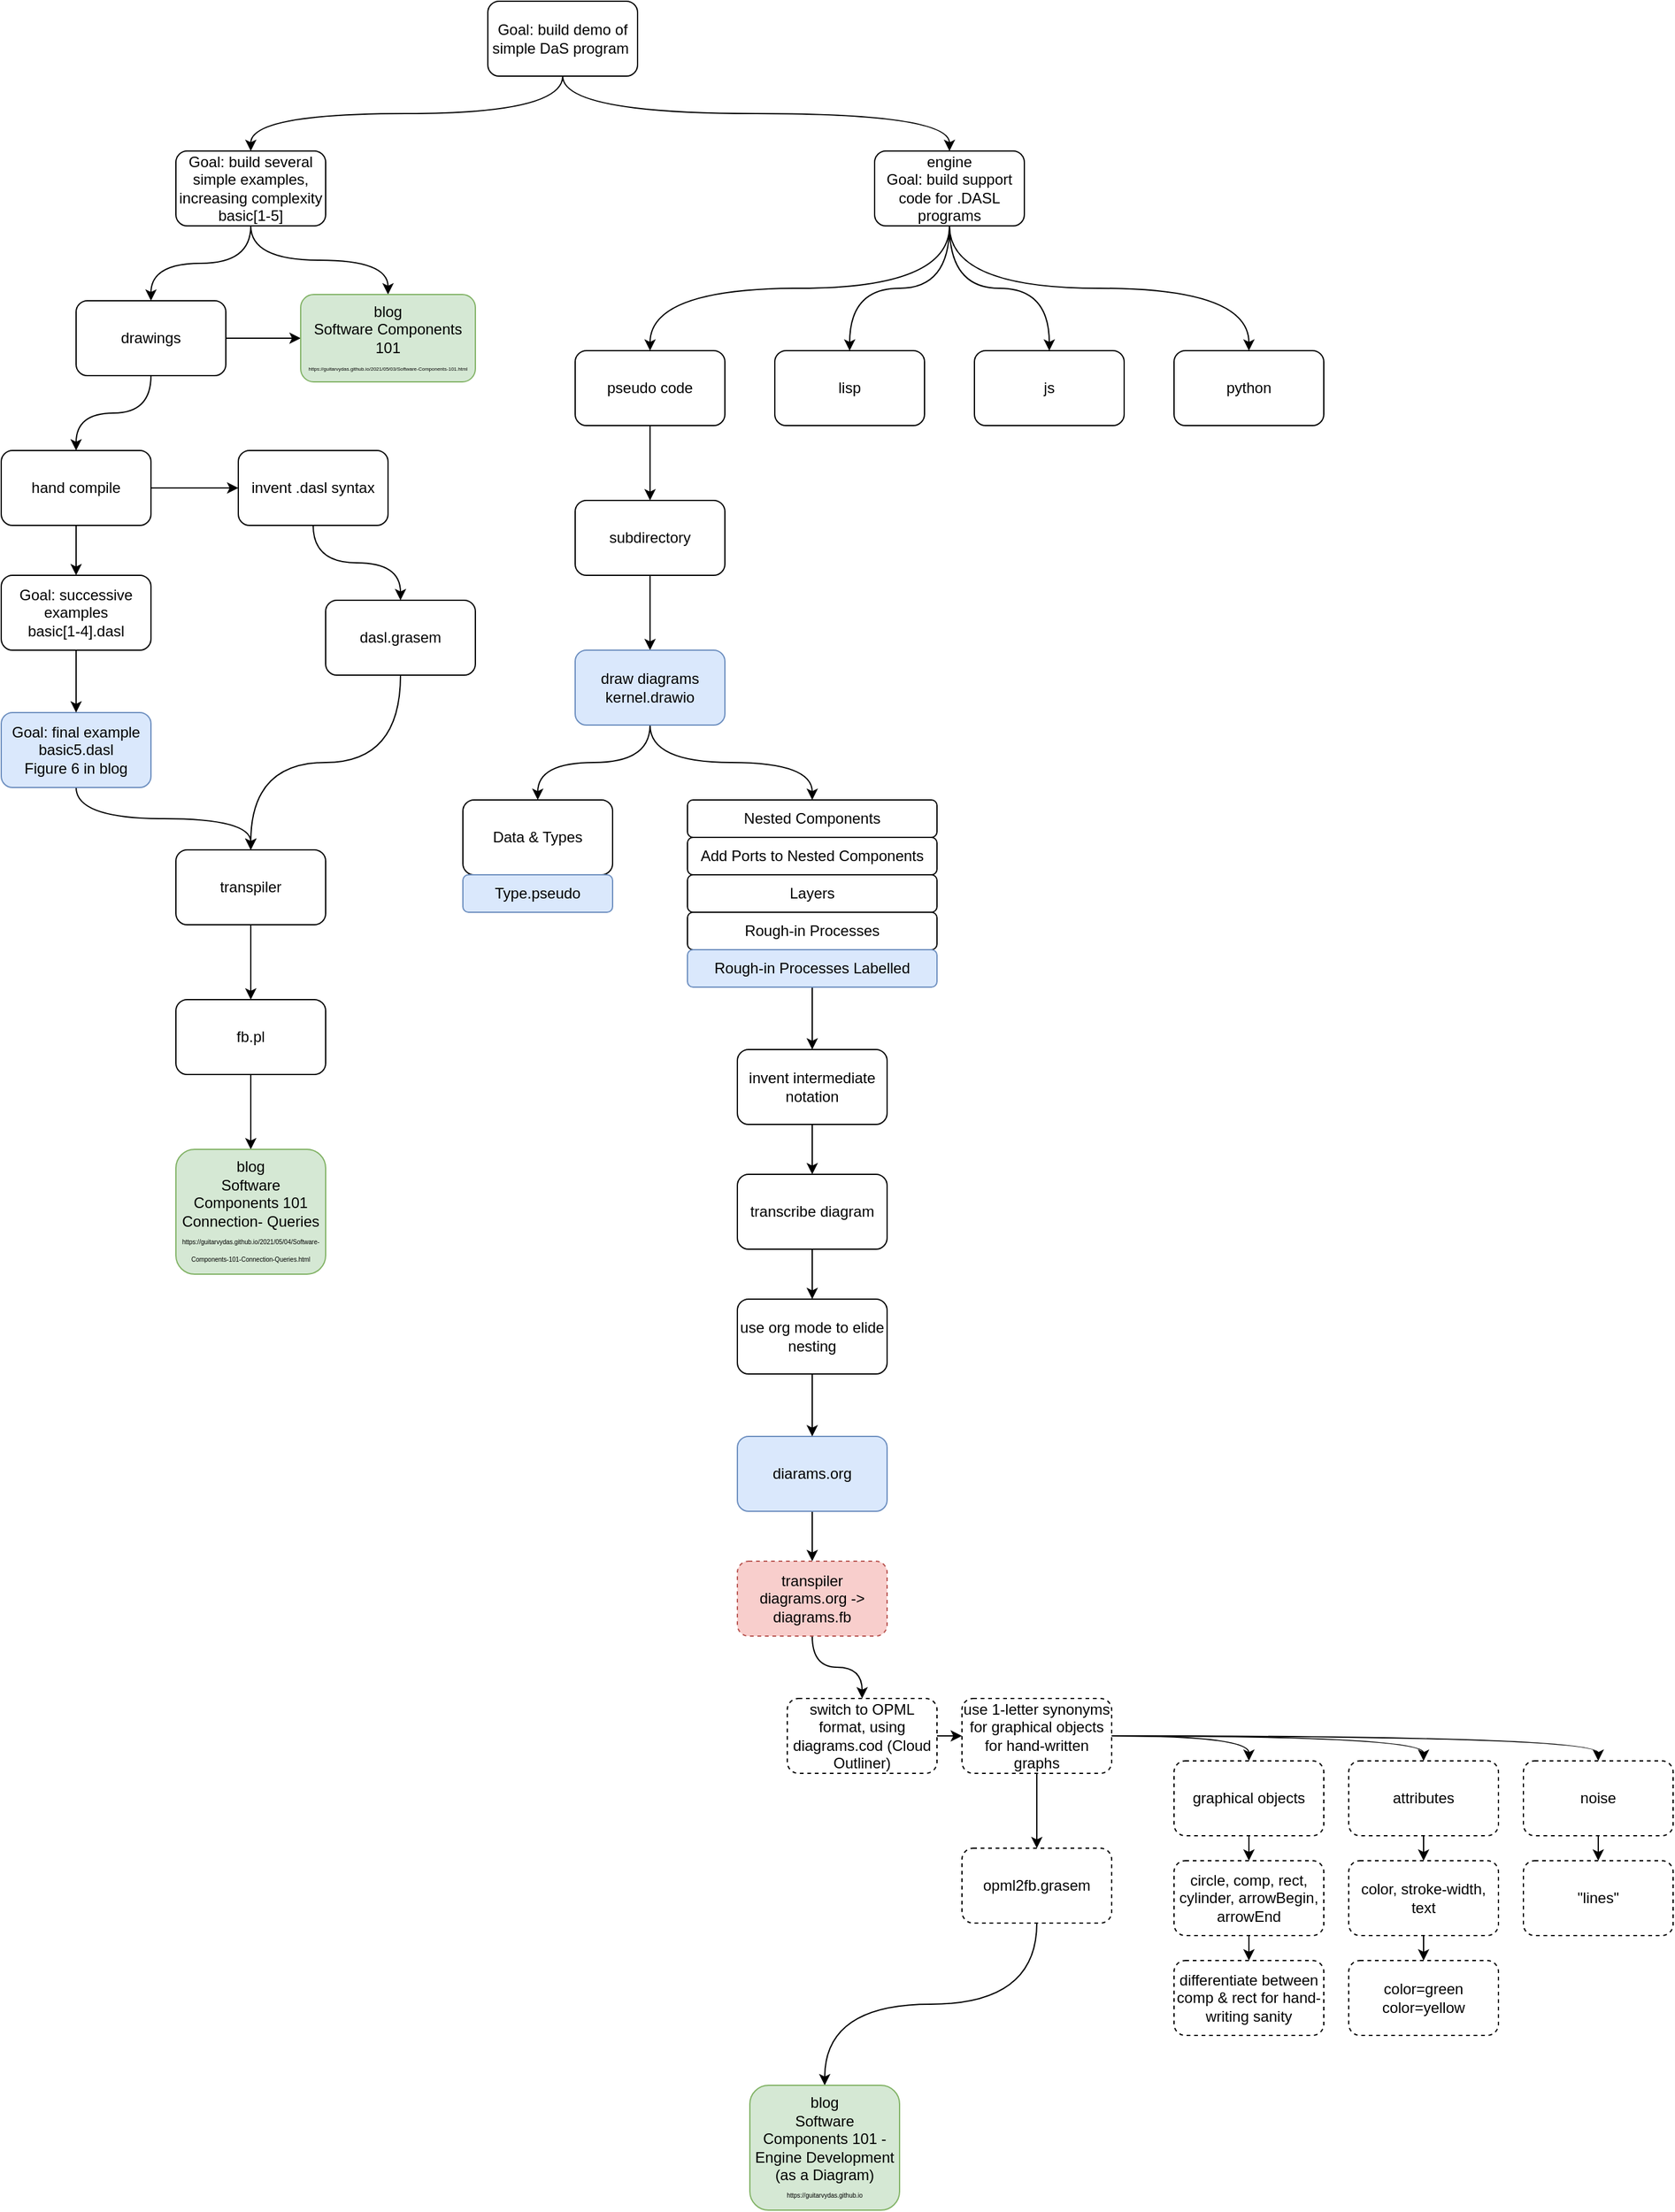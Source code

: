 <mxfile version="12.4.2" type="device" pages="1"><diagram id="KrxxzON7yAvuIMFbZhOw" name="Page-1"><mxGraphModel dx="2212" dy="1580" grid="1" gridSize="10" guides="1" tooltips="1" connect="1" arrows="1" fold="1" page="1" pageScale="1" pageWidth="1100" pageHeight="850" math="0" shadow="0"><root><mxCell id="0"/><mxCell id="1" parent="0"/><mxCell id="C79RIzUAiJEIW5vs_I7C-15" style="edgeStyle=orthogonalEdgeStyle;curved=1;orthogonalLoop=1;jettySize=auto;html=1;exitX=0.5;exitY=1;exitDx=0;exitDy=0;" parent="1" source="C79RIzUAiJEIW5vs_I7C-1" target="C79RIzUAiJEIW5vs_I7C-2" edge="1"><mxGeometry relative="1" as="geometry"/></mxCell><mxCell id="C79RIzUAiJEIW5vs_I7C-16" style="edgeStyle=orthogonalEdgeStyle;curved=1;orthogonalLoop=1;jettySize=auto;html=1;exitX=0.5;exitY=1;exitDx=0;exitDy=0;" parent="1" source="C79RIzUAiJEIW5vs_I7C-1" target="C79RIzUAiJEIW5vs_I7C-3" edge="1"><mxGeometry relative="1" as="geometry"/></mxCell><mxCell id="C79RIzUAiJEIW5vs_I7C-1" value="Goal: build demo of simple DaS program&amp;nbsp;" style="rounded=1;whiteSpace=wrap;html=1;" parent="1" vertex="1"><mxGeometry x="490" y="80" width="120" height="60" as="geometry"/></mxCell><mxCell id="C79RIzUAiJEIW5vs_I7C-19" style="edgeStyle=orthogonalEdgeStyle;curved=1;orthogonalLoop=1;jettySize=auto;html=1;exitX=0.5;exitY=1;exitDx=0;exitDy=0;entryX=0.5;entryY=0;entryDx=0;entryDy=0;" parent="1" source="C79RIzUAiJEIW5vs_I7C-2" target="C79RIzUAiJEIW5vs_I7C-4" edge="1"><mxGeometry relative="1" as="geometry"/></mxCell><mxCell id="C79RIzUAiJEIW5vs_I7C-20" style="edgeStyle=orthogonalEdgeStyle;curved=1;orthogonalLoop=1;jettySize=auto;html=1;entryX=0.5;entryY=0;entryDx=0;entryDy=0;" parent="1" source="C79RIzUAiJEIW5vs_I7C-2" target="C79RIzUAiJEIW5vs_I7C-17" edge="1"><mxGeometry relative="1" as="geometry"/></mxCell><mxCell id="C79RIzUAiJEIW5vs_I7C-2" value="Goal: build several simple examples, increasing complexity&lt;br&gt;basic[1-5]" style="rounded=1;whiteSpace=wrap;html=1;" parent="1" vertex="1"><mxGeometry x="240" y="200" width="120" height="60" as="geometry"/></mxCell><mxCell id="C79RIzUAiJEIW5vs_I7C-11" style="edgeStyle=orthogonalEdgeStyle;orthogonalLoop=1;jettySize=auto;html=1;entryX=0.5;entryY=0;entryDx=0;entryDy=0;curved=1;" parent="1" source="C79RIzUAiJEIW5vs_I7C-3" target="C79RIzUAiJEIW5vs_I7C-8" edge="1"><mxGeometry relative="1" as="geometry"/></mxCell><mxCell id="C79RIzUAiJEIW5vs_I7C-12" style="edgeStyle=orthogonalEdgeStyle;curved=1;orthogonalLoop=1;jettySize=auto;html=1;exitX=0.5;exitY=1;exitDx=0;exitDy=0;entryX=0.5;entryY=0;entryDx=0;entryDy=0;" parent="1" source="C79RIzUAiJEIW5vs_I7C-3" target="C79RIzUAiJEIW5vs_I7C-7" edge="1"><mxGeometry relative="1" as="geometry"/></mxCell><mxCell id="C79RIzUAiJEIW5vs_I7C-13" style="edgeStyle=orthogonalEdgeStyle;curved=1;orthogonalLoop=1;jettySize=auto;html=1;entryX=0.5;entryY=0;entryDx=0;entryDy=0;" parent="1" source="C79RIzUAiJEIW5vs_I7C-3" target="C79RIzUAiJEIW5vs_I7C-9" edge="1"><mxGeometry relative="1" as="geometry"/></mxCell><mxCell id="C79RIzUAiJEIW5vs_I7C-14" style="edgeStyle=orthogonalEdgeStyle;curved=1;orthogonalLoop=1;jettySize=auto;html=1;entryX=0.5;entryY=0;entryDx=0;entryDy=0;exitX=0.5;exitY=1;exitDx=0;exitDy=0;" parent="1" source="C79RIzUAiJEIW5vs_I7C-3" target="C79RIzUAiJEIW5vs_I7C-10" edge="1"><mxGeometry relative="1" as="geometry"/></mxCell><mxCell id="C79RIzUAiJEIW5vs_I7C-3" value="engine&lt;br&gt;Goal: build support code for .DASL programs" style="rounded=1;whiteSpace=wrap;html=1;" parent="1" vertex="1"><mxGeometry x="800" y="200" width="120" height="60" as="geometry"/></mxCell><mxCell id="C79RIzUAiJEIW5vs_I7C-21" style="edgeStyle=orthogonalEdgeStyle;curved=1;orthogonalLoop=1;jettySize=auto;html=1;entryX=0;entryY=0.5;entryDx=0;entryDy=0;" parent="1" source="C79RIzUAiJEIW5vs_I7C-4" target="C79RIzUAiJEIW5vs_I7C-17" edge="1"><mxGeometry relative="1" as="geometry"/></mxCell><mxCell id="C79RIzUAiJEIW5vs_I7C-25" style="edgeStyle=orthogonalEdgeStyle;curved=1;orthogonalLoop=1;jettySize=auto;html=1;exitX=0.5;exitY=1;exitDx=0;exitDy=0;entryX=0.5;entryY=0;entryDx=0;entryDy=0;" parent="1" source="C79RIzUAiJEIW5vs_I7C-4" target="C79RIzUAiJEIW5vs_I7C-5" edge="1"><mxGeometry relative="1" as="geometry"/></mxCell><mxCell id="C79RIzUAiJEIW5vs_I7C-4" value="drawings" style="rounded=1;whiteSpace=wrap;html=1;" parent="1" vertex="1"><mxGeometry x="160" y="320" width="120" height="60" as="geometry"/></mxCell><mxCell id="C79RIzUAiJEIW5vs_I7C-24" style="edgeStyle=orthogonalEdgeStyle;curved=1;orthogonalLoop=1;jettySize=auto;html=1;" parent="1" source="C79RIzUAiJEIW5vs_I7C-5" target="C79RIzUAiJEIW5vs_I7C-6" edge="1"><mxGeometry relative="1" as="geometry"/></mxCell><mxCell id="C79RIzUAiJEIW5vs_I7C-29" style="edgeStyle=orthogonalEdgeStyle;curved=1;orthogonalLoop=1;jettySize=auto;html=1;" parent="1" source="C79RIzUAiJEIW5vs_I7C-5" target="C79RIzUAiJEIW5vs_I7C-28" edge="1"><mxGeometry relative="1" as="geometry"/></mxCell><mxCell id="C79RIzUAiJEIW5vs_I7C-5" value="hand compile" style="rounded=1;whiteSpace=wrap;html=1;" parent="1" vertex="1"><mxGeometry x="100" y="440" width="120" height="60" as="geometry"/></mxCell><mxCell id="C79RIzUAiJEIW5vs_I7C-23" style="edgeStyle=orthogonalEdgeStyle;curved=1;orthogonalLoop=1;jettySize=auto;html=1;" parent="1" source="C79RIzUAiJEIW5vs_I7C-6" target="C79RIzUAiJEIW5vs_I7C-22" edge="1"><mxGeometry relative="1" as="geometry"/></mxCell><mxCell id="C79RIzUAiJEIW5vs_I7C-6" value="invent .dasl syntax" style="rounded=1;whiteSpace=wrap;html=1;" parent="1" vertex="1"><mxGeometry x="290" y="440" width="120" height="60" as="geometry"/></mxCell><mxCell id="C79RIzUAiJEIW5vs_I7C-38" style="edgeStyle=orthogonalEdgeStyle;curved=1;orthogonalLoop=1;jettySize=auto;html=1;exitX=0.5;exitY=1;exitDx=0;exitDy=0;" parent="1" source="C79RIzUAiJEIW5vs_I7C-7" target="C79RIzUAiJEIW5vs_I7C-37" edge="1"><mxGeometry relative="1" as="geometry"/></mxCell><mxCell id="C79RIzUAiJEIW5vs_I7C-7" value="pseudo code" style="rounded=1;whiteSpace=wrap;html=1;" parent="1" vertex="1"><mxGeometry x="560" y="360" width="120" height="60" as="geometry"/></mxCell><mxCell id="C79RIzUAiJEIW5vs_I7C-8" value="lisp" style="rounded=1;whiteSpace=wrap;html=1;" parent="1" vertex="1"><mxGeometry x="720" y="360" width="120" height="60" as="geometry"/></mxCell><mxCell id="C79RIzUAiJEIW5vs_I7C-9" value="js" style="rounded=1;whiteSpace=wrap;html=1;" parent="1" vertex="1"><mxGeometry x="880" y="360" width="120" height="60" as="geometry"/></mxCell><mxCell id="C79RIzUAiJEIW5vs_I7C-10" value="python" style="rounded=1;whiteSpace=wrap;html=1;" parent="1" vertex="1"><mxGeometry x="1040" y="360" width="120" height="60" as="geometry"/></mxCell><mxCell id="C79RIzUAiJEIW5vs_I7C-17" value="&lt;font&gt;&lt;font style=&quot;font-size: 12px&quot;&gt;blog&lt;br&gt;&lt;/font&gt;Software Components 101&lt;br&gt;&lt;span style=&quot;text-align: left ; white-space: nowrap&quot;&gt;&lt;font style=&quot;font-size: 4px&quot;&gt;https://guitarvydas.github.io/2021/05/03/Software-Components-101.html&lt;/font&gt;&lt;/span&gt;&lt;/font&gt;" style="rounded=1;whiteSpace=wrap;html=1;fillColor=#d5e8d4;strokeColor=#82b366;" parent="1" vertex="1"><mxGeometry x="340" y="315" width="140" height="70" as="geometry"/></mxCell><mxCell id="C79RIzUAiJEIW5vs_I7C-36" style="edgeStyle=orthogonalEdgeStyle;curved=1;orthogonalLoop=1;jettySize=auto;html=1;" parent="1" source="C79RIzUAiJEIW5vs_I7C-22" target="C79RIzUAiJEIW5vs_I7C-26" edge="1"><mxGeometry relative="1" as="geometry"/></mxCell><mxCell id="C79RIzUAiJEIW5vs_I7C-22" value="dasl.grasem" style="rounded=1;whiteSpace=wrap;html=1;" parent="1" vertex="1"><mxGeometry x="360" y="560" width="120" height="60" as="geometry"/></mxCell><mxCell id="C79RIzUAiJEIW5vs_I7C-33" style="edgeStyle=orthogonalEdgeStyle;curved=1;orthogonalLoop=1;jettySize=auto;html=1;entryX=0.5;entryY=0;entryDx=0;entryDy=0;" parent="1" source="C79RIzUAiJEIW5vs_I7C-26" target="C79RIzUAiJEIW5vs_I7C-32" edge="1"><mxGeometry relative="1" as="geometry"/></mxCell><mxCell id="C79RIzUAiJEIW5vs_I7C-26" value="transpiler" style="rounded=1;whiteSpace=wrap;html=1;" parent="1" vertex="1"><mxGeometry x="240" y="760" width="120" height="60" as="geometry"/></mxCell><mxCell id="C79RIzUAiJEIW5vs_I7C-31" style="edgeStyle=orthogonalEdgeStyle;curved=1;orthogonalLoop=1;jettySize=auto;html=1;entryX=0.5;entryY=0;entryDx=0;entryDy=0;exitX=0.5;exitY=1;exitDx=0;exitDy=0;" parent="1" source="C79RIzUAiJEIW5vs_I7C-27" target="C79RIzUAiJEIW5vs_I7C-26" edge="1"><mxGeometry relative="1" as="geometry"/></mxCell><mxCell id="C79RIzUAiJEIW5vs_I7C-27" value="Goal: final example&lt;br&gt;basic5.dasl&lt;br&gt;Figure 6 in blog" style="rounded=1;whiteSpace=wrap;html=1;fillColor=#dae8fc;strokeColor=#6c8ebf;" parent="1" vertex="1"><mxGeometry x="100" y="650" width="120" height="60" as="geometry"/></mxCell><mxCell id="C79RIzUAiJEIW5vs_I7C-30" style="edgeStyle=orthogonalEdgeStyle;curved=1;orthogonalLoop=1;jettySize=auto;html=1;" parent="1" source="C79RIzUAiJEIW5vs_I7C-28" target="C79RIzUAiJEIW5vs_I7C-27" edge="1"><mxGeometry relative="1" as="geometry"/></mxCell><mxCell id="C79RIzUAiJEIW5vs_I7C-28" value="Goal: successive examples&lt;br&gt;basic[1-4].dasl" style="rounded=1;whiteSpace=wrap;html=1;" parent="1" vertex="1"><mxGeometry x="100" y="540" width="120" height="60" as="geometry"/></mxCell><mxCell id="C79RIzUAiJEIW5vs_I7C-35" style="edgeStyle=orthogonalEdgeStyle;curved=1;orthogonalLoop=1;jettySize=auto;html=1;" parent="1" source="C79RIzUAiJEIW5vs_I7C-32" target="C79RIzUAiJEIW5vs_I7C-34" edge="1"><mxGeometry relative="1" as="geometry"/></mxCell><mxCell id="C79RIzUAiJEIW5vs_I7C-32" value="fb.pl" style="rounded=1;whiteSpace=wrap;html=1;" parent="1" vertex="1"><mxGeometry x="240" y="880" width="120" height="60" as="geometry"/></mxCell><mxCell id="C79RIzUAiJEIW5vs_I7C-34" value="blog&lt;br&gt;Software Components 101 Connection- Queries&lt;br&gt;&lt;font style=&quot;font-size: 5px&quot;&gt;https://guitarvydas.github.io/2021/05/04/Software-Components-101-Connection-Queries.html&lt;/font&gt;" style="rounded=1;whiteSpace=wrap;html=1;fillColor=#d5e8d4;strokeColor=#82b366;" parent="1" vertex="1"><mxGeometry x="240" y="1000" width="120" height="100" as="geometry"/></mxCell><mxCell id="C79RIzUAiJEIW5vs_I7C-40" style="edgeStyle=orthogonalEdgeStyle;curved=1;orthogonalLoop=1;jettySize=auto;html=1;" parent="1" source="C79RIzUAiJEIW5vs_I7C-37" target="C79RIzUAiJEIW5vs_I7C-39" edge="1"><mxGeometry relative="1" as="geometry"/></mxCell><mxCell id="C79RIzUAiJEIW5vs_I7C-37" value="subdirectory" style="rounded=1;whiteSpace=wrap;html=1;" parent="1" vertex="1"><mxGeometry x="560" y="480" width="120" height="60" as="geometry"/></mxCell><mxCell id="C79RIzUAiJEIW5vs_I7C-48" style="edgeStyle=orthogonalEdgeStyle;curved=1;orthogonalLoop=1;jettySize=auto;html=1;" parent="1" source="C79RIzUAiJEIW5vs_I7C-39" target="C79RIzUAiJEIW5vs_I7C-41" edge="1"><mxGeometry relative="1" as="geometry"/></mxCell><mxCell id="C79RIzUAiJEIW5vs_I7C-49" style="edgeStyle=orthogonalEdgeStyle;curved=1;orthogonalLoop=1;jettySize=auto;html=1;entryX=0.5;entryY=0;entryDx=0;entryDy=0;" parent="1" source="C79RIzUAiJEIW5vs_I7C-39" target="C79RIzUAiJEIW5vs_I7C-42" edge="1"><mxGeometry relative="1" as="geometry"/></mxCell><mxCell id="C79RIzUAiJEIW5vs_I7C-39" value="draw diagrams&lt;br&gt;kernel.drawio" style="rounded=1;whiteSpace=wrap;html=1;fillColor=#dae8fc;strokeColor=#6c8ebf;" parent="1" vertex="1"><mxGeometry x="560" y="600" width="120" height="60" as="geometry"/></mxCell><mxCell id="C79RIzUAiJEIW5vs_I7C-41" value="Data &amp;amp; Types" style="rounded=1;whiteSpace=wrap;html=1;" parent="1" vertex="1"><mxGeometry x="470" y="720" width="120" height="60" as="geometry"/></mxCell><mxCell id="C79RIzUAiJEIW5vs_I7C-42" value="Nested Components" style="rounded=1;whiteSpace=wrap;html=1;" parent="1" vertex="1"><mxGeometry x="650" y="720" width="200" height="30" as="geometry"/></mxCell><mxCell id="C79RIzUAiJEIW5vs_I7C-43" value="Add Ports to Nested Components" style="rounded=1;whiteSpace=wrap;html=1;" parent="1" vertex="1"><mxGeometry x="650" y="750" width="200" height="30" as="geometry"/></mxCell><mxCell id="C79RIzUAiJEIW5vs_I7C-45" value="Layers" style="rounded=1;whiteSpace=wrap;html=1;" parent="1" vertex="1"><mxGeometry x="650" y="780" width="200" height="30" as="geometry"/></mxCell><mxCell id="C79RIzUAiJEIW5vs_I7C-46" value="Rough-in Processes" style="rounded=1;whiteSpace=wrap;html=1;" parent="1" vertex="1"><mxGeometry x="650" y="810" width="200" height="30" as="geometry"/></mxCell><mxCell id="C79RIzUAiJEIW5vs_I7C-52" style="edgeStyle=orthogonalEdgeStyle;curved=1;orthogonalLoop=1;jettySize=auto;html=1;exitX=0.5;exitY=1;exitDx=0;exitDy=0;entryX=0.5;entryY=0;entryDx=0;entryDy=0;" parent="1" source="C79RIzUAiJEIW5vs_I7C-47" target="C79RIzUAiJEIW5vs_I7C-51" edge="1"><mxGeometry relative="1" as="geometry"/></mxCell><mxCell id="C79RIzUAiJEIW5vs_I7C-47" value="Rough-in Processes Labelled" style="rounded=1;whiteSpace=wrap;html=1;fillColor=#dae8fc;strokeColor=#6c8ebf;" parent="1" vertex="1"><mxGeometry x="650" y="840" width="200" height="30" as="geometry"/></mxCell><mxCell id="C79RIzUAiJEIW5vs_I7C-50" value="Type.pseudo" style="rounded=1;whiteSpace=wrap;html=1;fillColor=#dae8fc;strokeColor=#6c8ebf;" parent="1" vertex="1"><mxGeometry x="470" y="780" width="120" height="30" as="geometry"/></mxCell><mxCell id="C79RIzUAiJEIW5vs_I7C-54" style="edgeStyle=orthogonalEdgeStyle;curved=1;orthogonalLoop=1;jettySize=auto;html=1;exitX=0.5;exitY=1;exitDx=0;exitDy=0;" parent="1" source="C79RIzUAiJEIW5vs_I7C-51" target="C79RIzUAiJEIW5vs_I7C-53" edge="1"><mxGeometry relative="1" as="geometry"/></mxCell><mxCell id="C79RIzUAiJEIW5vs_I7C-51" value="invent intermediate notation" style="rounded=1;whiteSpace=wrap;html=1;" parent="1" vertex="1"><mxGeometry x="690" y="920" width="120" height="60" as="geometry"/></mxCell><mxCell id="C79RIzUAiJEIW5vs_I7C-60" style="edgeStyle=orthogonalEdgeStyle;curved=1;orthogonalLoop=1;jettySize=auto;html=1;exitX=0.5;exitY=1;exitDx=0;exitDy=0;" parent="1" source="C79RIzUAiJEIW5vs_I7C-53" target="C79RIzUAiJEIW5vs_I7C-59" edge="1"><mxGeometry relative="1" as="geometry"/></mxCell><mxCell id="C79RIzUAiJEIW5vs_I7C-53" value="transcribe diagram" style="rounded=1;whiteSpace=wrap;html=1;" parent="1" vertex="1"><mxGeometry x="690" y="1020" width="120" height="60" as="geometry"/></mxCell><mxCell id="C79RIzUAiJEIW5vs_I7C-58" style="edgeStyle=orthogonalEdgeStyle;curved=1;orthogonalLoop=1;jettySize=auto;html=1;exitX=0.5;exitY=1;exitDx=0;exitDy=0;" parent="1" source="C79RIzUAiJEIW5vs_I7C-55" target="C79RIzUAiJEIW5vs_I7C-57" edge="1"><mxGeometry relative="1" as="geometry"/></mxCell><mxCell id="C79RIzUAiJEIW5vs_I7C-55" value="diarams.org" style="rounded=1;whiteSpace=wrap;html=1;fillColor=#dae8fc;strokeColor=#6c8ebf;" parent="1" vertex="1"><mxGeometry x="690" y="1230" width="120" height="60" as="geometry"/></mxCell><mxCell id="HTnFBvfcOJNbD0HJxecf-2" style="edgeStyle=orthogonalEdgeStyle;orthogonalLoop=1;jettySize=auto;html=1;exitX=0.5;exitY=1;exitDx=0;exitDy=0;curved=1;" edge="1" parent="1" source="C79RIzUAiJEIW5vs_I7C-57" target="HTnFBvfcOJNbD0HJxecf-1"><mxGeometry relative="1" as="geometry"/></mxCell><mxCell id="C79RIzUAiJEIW5vs_I7C-57" value="transpiler&lt;br&gt;diagrams.org -&amp;gt; diagrams.fb" style="rounded=1;whiteSpace=wrap;html=1;fillColor=#f8cecc;strokeColor=#b85450;dashed=1;" parent="1" vertex="1"><mxGeometry x="690" y="1330" width="120" height="60" as="geometry"/></mxCell><mxCell id="C79RIzUAiJEIW5vs_I7C-61" style="edgeStyle=orthogonalEdgeStyle;curved=1;orthogonalLoop=1;jettySize=auto;html=1;exitX=0.5;exitY=1;exitDx=0;exitDy=0;entryX=0.5;entryY=0;entryDx=0;entryDy=0;" parent="1" source="C79RIzUAiJEIW5vs_I7C-59" target="C79RIzUAiJEIW5vs_I7C-55" edge="1"><mxGeometry relative="1" as="geometry"/></mxCell><mxCell id="C79RIzUAiJEIW5vs_I7C-59" value="use org mode to elide nesting" style="rounded=1;whiteSpace=wrap;html=1;" parent="1" vertex="1"><mxGeometry x="690" y="1120" width="120" height="60" as="geometry"/></mxCell><mxCell id="HTnFBvfcOJNbD0HJxecf-4" style="edgeStyle=orthogonalEdgeStyle;curved=1;orthogonalLoop=1;jettySize=auto;html=1;exitX=0.5;exitY=1;exitDx=0;exitDy=0;" edge="1" parent="1" source="HTnFBvfcOJNbD0HJxecf-5" target="HTnFBvfcOJNbD0HJxecf-3"><mxGeometry relative="1" as="geometry"/></mxCell><mxCell id="HTnFBvfcOJNbD0HJxecf-6" style="edgeStyle=orthogonalEdgeStyle;curved=1;orthogonalLoop=1;jettySize=auto;html=1;exitX=1;exitY=0.5;exitDx=0;exitDy=0;entryX=0;entryY=0.5;entryDx=0;entryDy=0;" edge="1" parent="1" source="HTnFBvfcOJNbD0HJxecf-1" target="HTnFBvfcOJNbD0HJxecf-5"><mxGeometry relative="1" as="geometry"/></mxCell><mxCell id="HTnFBvfcOJNbD0HJxecf-1" value="switch to OPML format, using diagrams.cod (Cloud Outliner)" style="rounded=1;whiteSpace=wrap;html=1;dashed=1;" vertex="1" parent="1"><mxGeometry x="730" y="1440" width="120" height="60" as="geometry"/></mxCell><mxCell id="HTnFBvfcOJNbD0HJxecf-24" style="edgeStyle=orthogonalEdgeStyle;curved=1;orthogonalLoop=1;jettySize=auto;html=1;entryX=0.5;entryY=0;entryDx=0;entryDy=0;exitX=0.5;exitY=1;exitDx=0;exitDy=0;" edge="1" parent="1" source="HTnFBvfcOJNbD0HJxecf-3" target="HTnFBvfcOJNbD0HJxecf-23"><mxGeometry relative="1" as="geometry"/></mxCell><mxCell id="HTnFBvfcOJNbD0HJxecf-3" value="opml2fb.grasem" style="rounded=1;whiteSpace=wrap;html=1;dashed=1;" vertex="1" parent="1"><mxGeometry x="870" y="1560" width="120" height="60" as="geometry"/></mxCell><mxCell id="HTnFBvfcOJNbD0HJxecf-10" style="edgeStyle=orthogonalEdgeStyle;curved=1;orthogonalLoop=1;jettySize=auto;html=1;entryX=0.5;entryY=0;entryDx=0;entryDy=0;" edge="1" parent="1" source="HTnFBvfcOJNbD0HJxecf-5" target="HTnFBvfcOJNbD0HJxecf-7"><mxGeometry relative="1" as="geometry"/></mxCell><mxCell id="HTnFBvfcOJNbD0HJxecf-11" style="edgeStyle=orthogonalEdgeStyle;curved=1;orthogonalLoop=1;jettySize=auto;html=1;exitX=1;exitY=0.5;exitDx=0;exitDy=0;entryX=0.5;entryY=0;entryDx=0;entryDy=0;" edge="1" parent="1" source="HTnFBvfcOJNbD0HJxecf-5" target="HTnFBvfcOJNbD0HJxecf-8"><mxGeometry relative="1" as="geometry"/></mxCell><mxCell id="HTnFBvfcOJNbD0HJxecf-12" style="edgeStyle=orthogonalEdgeStyle;curved=1;orthogonalLoop=1;jettySize=auto;html=1;entryX=0.5;entryY=0;entryDx=0;entryDy=0;" edge="1" parent="1" source="HTnFBvfcOJNbD0HJxecf-5" target="HTnFBvfcOJNbD0HJxecf-9"><mxGeometry relative="1" as="geometry"/></mxCell><mxCell id="HTnFBvfcOJNbD0HJxecf-5" value="use 1-letter synonyms for graphical objects for hand-written graphs" style="rounded=1;whiteSpace=wrap;html=1;dashed=1;" vertex="1" parent="1"><mxGeometry x="870" y="1440" width="120" height="60" as="geometry"/></mxCell><mxCell id="HTnFBvfcOJNbD0HJxecf-14" style="edgeStyle=orthogonalEdgeStyle;curved=1;orthogonalLoop=1;jettySize=auto;html=1;exitX=0.5;exitY=1;exitDx=0;exitDy=0;entryX=0.5;entryY=0;entryDx=0;entryDy=0;" edge="1" parent="1" source="HTnFBvfcOJNbD0HJxecf-7" target="HTnFBvfcOJNbD0HJxecf-13"><mxGeometry relative="1" as="geometry"/></mxCell><mxCell id="HTnFBvfcOJNbD0HJxecf-7" value="graphical objects" style="rounded=1;whiteSpace=wrap;html=1;dashed=1;" vertex="1" parent="1"><mxGeometry x="1040" y="1490" width="120" height="60" as="geometry"/></mxCell><mxCell id="HTnFBvfcOJNbD0HJxecf-19" style="edgeStyle=orthogonalEdgeStyle;curved=1;orthogonalLoop=1;jettySize=auto;html=1;exitX=0.5;exitY=1;exitDx=0;exitDy=0;entryX=0.5;entryY=0;entryDx=0;entryDy=0;" edge="1" parent="1" source="HTnFBvfcOJNbD0HJxecf-8" target="HTnFBvfcOJNbD0HJxecf-17"><mxGeometry relative="1" as="geometry"/></mxCell><mxCell id="HTnFBvfcOJNbD0HJxecf-8" value="attributes" style="rounded=1;whiteSpace=wrap;html=1;dashed=1;" vertex="1" parent="1"><mxGeometry x="1180" y="1490" width="120" height="60" as="geometry"/></mxCell><mxCell id="HTnFBvfcOJNbD0HJxecf-20" style="edgeStyle=orthogonalEdgeStyle;curved=1;orthogonalLoop=1;jettySize=auto;html=1;exitX=0.5;exitY=1;exitDx=0;exitDy=0;entryX=0.5;entryY=0;entryDx=0;entryDy=0;" edge="1" parent="1" source="HTnFBvfcOJNbD0HJxecf-9" target="HTnFBvfcOJNbD0HJxecf-18"><mxGeometry relative="1" as="geometry"/></mxCell><mxCell id="HTnFBvfcOJNbD0HJxecf-9" value="noise" style="rounded=1;whiteSpace=wrap;html=1;dashed=1;" vertex="1" parent="1"><mxGeometry x="1320" y="1490" width="120" height="60" as="geometry"/></mxCell><mxCell id="HTnFBvfcOJNbD0HJxecf-16" style="edgeStyle=orthogonalEdgeStyle;curved=1;orthogonalLoop=1;jettySize=auto;html=1;exitX=0.5;exitY=1;exitDx=0;exitDy=0;entryX=0.5;entryY=0;entryDx=0;entryDy=0;" edge="1" parent="1" source="HTnFBvfcOJNbD0HJxecf-13" target="HTnFBvfcOJNbD0HJxecf-15"><mxGeometry relative="1" as="geometry"/></mxCell><mxCell id="HTnFBvfcOJNbD0HJxecf-13" value="circle, comp, rect, cylinder, arrowBegin, arrowEnd" style="rounded=1;whiteSpace=wrap;html=1;dashed=1;" vertex="1" parent="1"><mxGeometry x="1040" y="1570" width="120" height="60" as="geometry"/></mxCell><mxCell id="HTnFBvfcOJNbD0HJxecf-15" value="differentiate between comp &amp;amp; rect for hand-writing sanity" style="rounded=1;whiteSpace=wrap;html=1;dashed=1;" vertex="1" parent="1"><mxGeometry x="1040" y="1650" width="120" height="60" as="geometry"/></mxCell><mxCell id="HTnFBvfcOJNbD0HJxecf-22" style="edgeStyle=orthogonalEdgeStyle;curved=1;orthogonalLoop=1;jettySize=auto;html=1;exitX=0.5;exitY=1;exitDx=0;exitDy=0;entryX=0.5;entryY=0;entryDx=0;entryDy=0;" edge="1" parent="1" source="HTnFBvfcOJNbD0HJxecf-17" target="HTnFBvfcOJNbD0HJxecf-21"><mxGeometry relative="1" as="geometry"/></mxCell><mxCell id="HTnFBvfcOJNbD0HJxecf-17" value="color, stroke-width, text" style="rounded=1;whiteSpace=wrap;html=1;dashed=1;" vertex="1" parent="1"><mxGeometry x="1180" y="1570" width="120" height="60" as="geometry"/></mxCell><mxCell id="HTnFBvfcOJNbD0HJxecf-18" value="&quot;lines&quot;" style="rounded=1;whiteSpace=wrap;html=1;dashed=1;" vertex="1" parent="1"><mxGeometry x="1320" y="1570" width="120" height="60" as="geometry"/></mxCell><mxCell id="HTnFBvfcOJNbD0HJxecf-21" value="color=green&lt;br&gt;color=yellow" style="rounded=1;whiteSpace=wrap;html=1;dashed=1;" vertex="1" parent="1"><mxGeometry x="1180" y="1650" width="120" height="60" as="geometry"/></mxCell><mxCell id="HTnFBvfcOJNbD0HJxecf-23" value="blog&lt;br&gt;Software Components 101 - Engine Development (as a Diagram)&lt;br&gt;&lt;font style=&quot;font-size: 5px&quot;&gt;https://guitarvydas.github.io&lt;/font&gt;" style="rounded=1;whiteSpace=wrap;html=1;fillColor=#d5e8d4;strokeColor=#82b366;" vertex="1" parent="1"><mxGeometry x="700" y="1750" width="120" height="100" as="geometry"/></mxCell></root></mxGraphModel></diagram></mxfile>